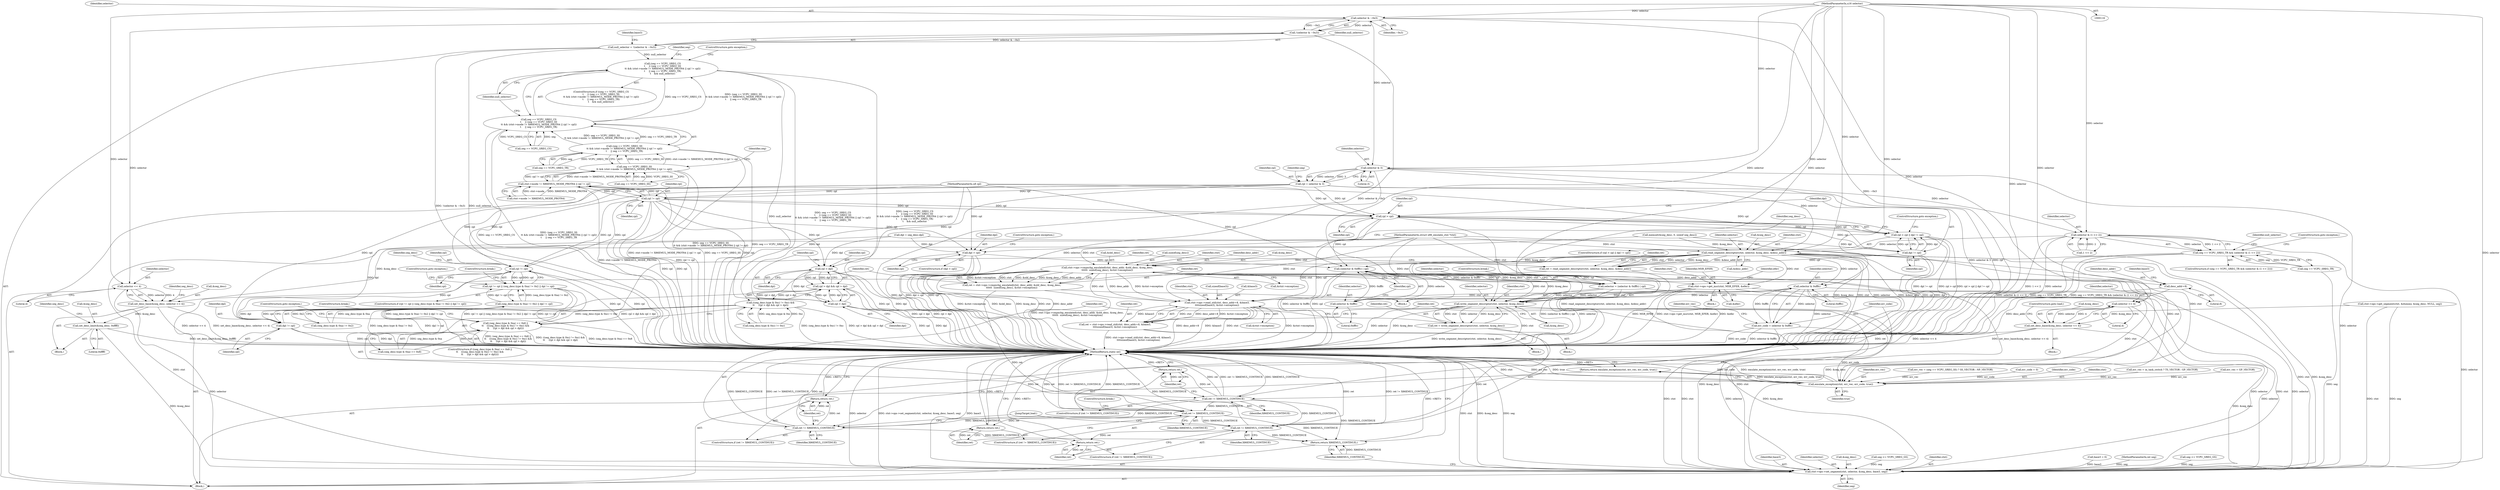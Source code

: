 digraph "1_linux_d1442d85cc30ea75f7d399474ca738e0bc96f715@del" {
"1000118" [label="(MethodParameterIn,u16 selector)"];
"1000139" [label="(Call,selector & ~0x3)"];
"1000138" [label="(Call,!(selector & ~0x3))"];
"1000136" [label="(Call,null_selector = !(selector & ~0x3))"];
"1000226" [label="(Call,(seg == VCPU_SREG_CS\n\t     || (seg == VCPU_SREG_SS\n\t\t && (ctxt->mode != X86EMUL_MODE_PROT64 || rpl != cpl))\n\t     || seg == VCPU_SREG_TR)\n\t    && null_selector)"];
"1000173" [label="(Call,selector << 4)"];
"1000170" [label="(Call,set_desc_base(&seg_desc, selector << 4))"];
"1000546" [label="(Call,ctxt->ops->set_segment(ctxt, selector, &seg_desc, base3, seg))"];
"1000192" [label="(Call,selector << 4)"];
"1000189" [label="(Call,set_desc_base(&seg_desc, selector << 4))"];
"1000195" [label="(Call,set_desc_limit(&seg_desc, 0xffff))"];
"1000222" [label="(Call,selector & 3)"];
"1000220" [label="(Call,rpl = selector & 3)"];
"1000242" [label="(Call,rpl != cpl)"];
"1000236" [label="(Call,ctxt->mode != X86EMUL_MODE_PROT64 || rpl != cpl)"];
"1000232" [label="(Call,seg == VCPU_SREG_SS\n\t\t && (ctxt->mode != X86EMUL_MODE_PROT64 || rpl != cpl))"];
"1000231" [label="(Call,(seg == VCPU_SREG_SS\n\t\t && (ctxt->mode != X86EMUL_MODE_PROT64 || rpl != cpl))\n\t     || seg == VCPU_SREG_TR)"];
"1000227" [label="(Call,seg == VCPU_SREG_CS\n\t     || (seg == VCPU_SREG_SS\n\t\t && (ctxt->mode != X86EMUL_MODE_PROT64 || rpl != cpl))\n\t     || seg == VCPU_SREG_TR)"];
"1000326" [label="(Call,rpl != cpl)"];
"1000325" [label="(Call,rpl != cpl || (seg_desc.type & 0xa) != 0x2 || dpl != cpl)"];
"1000337" [label="(Call,dpl != cpl)"];
"1000329" [label="(Call,(seg_desc.type & 0xa) != 0x2 || dpl != cpl)"];
"1000359" [label="(Call,dpl > cpl)"];
"1000399" [label="(Call,(selector & 0xfffc) | cpl)"];
"1000397" [label="(Call,selector = (selector & 0xfffc) | cpl)"];
"1000505" [label="(Call,write_segment_descriptor(ctxt, selector, &seg_desc))"];
"1000503" [label="(Call,ret = write_segment_descriptor(ctxt, selector, &seg_desc))"];
"1000511" [label="(Call,ret != X86EMUL_CONTINUE)"];
"1000514" [label="(Return,return ret;)"];
"1000553" [label="(Return,return X86EMUL_CONTINUE;)"];
"1000367" [label="(Call,rpl > cpl)"];
"1000366" [label="(Call,rpl > cpl || dpl != cpl)"];
"1000370" [label="(Call,dpl != cpl)"];
"1000485" [label="(Call,rpl > dpl)"];
"1000484" [label="(Call,rpl > dpl && cpl > dpl)"];
"1000476" [label="(Call,((seg_desc.type & 0xc) != 0xc) &&\n\t\t     (rpl > dpl && cpl > dpl))"];
"1000468" [label="(Call,(seg_desc.type & 0xa) == 0x8 ||\n\t\t    (((seg_desc.type & 0xc) != 0xc) &&\n\t\t     (rpl > dpl && cpl > dpl)))"];
"1000488" [label="(Call,cpl > dpl)"];
"1000255" [label="(Call,selector & (1 << 2))"];
"1000251" [label="(Call,seg == VCPU_SREG_TR && (selector & (1 << 2)))"];
"1000266" [label="(Call,read_segment_descriptor(ctxt, selector, &seg_desc, &desc_addr))"];
"1000264" [label="(Call,ret = read_segment_descriptor(ctxt, selector, &seg_desc, &desc_addr))"];
"1000274" [label="(Call,ret != X86EMUL_CONTINUE)"];
"1000277" [label="(Return,return ret;)"];
"1000447" [label="(Call,ret != X86EMUL_CONTINUE)"];
"1000450" [label="(Return,return ret;)"];
"1000540" [label="(Call,ret != X86EMUL_CONTINUE)"];
"1000543" [label="(Return,return ret;)"];
"1000281" [label="(Call,selector & 0xfffc)"];
"1000279" [label="(Call,err_code = selector & 0xfffc)"];
"1000557" [label="(Call,emulate_exception(ctxt, err_vec, err_code, true))"];
"1000556" [label="(Return,return emulate_exception(ctxt, err_vec, err_code, true);)"];
"1000400" [label="(Call,selector & 0xfffc)"];
"1000387" [label="(Call,ctxt->ops->get_msr(ctxt, MSR_EFER, &efer))"];
"1000526" [label="(Call,ctxt->ops->read_std(ctxt, desc_addr+8, &base3,\n\t\t\t\tsizeof(base3), &ctxt->exception))"];
"1000524" [label="(Call,ret = ctxt->ops->read_std(ctxt, desc_addr+8, &base3,\n\t\t\t\tsizeof(base3), &ctxt->exception))"];
"1000433" [label="(Call,ctxt->ops->cmpxchg_emulated(ctxt, desc_addr, &old_desc, &seg_desc,\n\t\t\t\t\t\t  sizeof(seg_desc), &ctxt->exception))"];
"1000431" [label="(Call,ret = ctxt->ops->cmpxchg_emulated(ctxt, desc_addr, &old_desc, &seg_desc,\n\t\t\t\t\t\t  sizeof(seg_desc), &ctxt->exception))"];
"1000528" [label="(Call,desc_addr+8)"];
"1000377" [label="(Identifier,seg_desc)"];
"1000372" [label="(Identifier,cpl)"];
"1000197" [label="(Identifier,seg_desc)"];
"1000122" [label="(Block,)"];
"1000365" [label="(ControlStructure,if (rpl > cpl || dpl != cpl))"];
"1000275" [label="(Identifier,ret)"];
"1000559" [label="(Identifier,err_vec)"];
"1000171" [label="(Call,&seg_desc)"];
"1000256" [label="(Identifier,selector)"];
"1000539" [label="(ControlStructure,if (ret != X86EMUL_CONTINUE))"];
"1000394" [label="(Identifier,efer)"];
"1000485" [label="(Call,rpl > dpl)"];
"1000511" [label="(Call,ret != X86EMUL_CONTINUE)"];
"1000232" [label="(Call,seg == VCPU_SREG_SS\n\t\t && (ctxt->mode != X86EMUL_MODE_PROT64 || rpl != cpl))"];
"1000341" [label="(ControlStructure,break;)"];
"1000176" [label="(ControlStructure,goto load;)"];
"1000359" [label="(Call,dpl > cpl)"];
"1000551" [label="(Identifier,base3)"];
"1000514" [label="(Return,return ret;)"];
"1000139" [label="(Call,selector & ~0x3)"];
"1000533" [label="(Call,sizeof(base3))"];
"1000525" [label="(Identifier,ret)"];
"1000281" [label="(Call,selector & 0xfffc)"];
"1000306" [label="(Call,err_vec = (seg == VCPU_SREG_SS) ? SS_VECTOR : NP_VECTOR)"];
"1000120" [label="(MethodParameterIn,u8 cpl)"];
"1000540" [label="(Call,ret != X86EMUL_CONTINUE)"];
"1000397" [label="(Call,selector = (selector & 0xfffc) | cpl)"];
"1000118" [label="(MethodParameterIn,u16 selector)"];
"1000262" [label="(Identifier,null_selector)"];
"1000140" [label="(Identifier,selector)"];
"1000245" [label="(Call,seg == VCPU_SREG_TR)"];
"1000266" [label="(Call,read_segment_descriptor(ctxt, selector, &seg_desc, &desc_addr))"];
"1000225" [label="(ControlStructure,if ((seg == VCPU_SREG_CS\n\t     || (seg == VCPU_SREG_SS\n\t\t && (ctxt->mode != X86EMUL_MODE_PROT64 || rpl != cpl))\n\t     || seg == VCPU_SREG_TR)\n\t    && null_selector))"];
"1000431" [label="(Call,ret = ctxt->ops->cmpxchg_emulated(ctxt, desc_addr, &old_desc, &seg_desc,\n\t\t\t\t\t\t  sizeof(seg_desc), &ctxt->exception))"];
"1000524" [label="(Call,ret = ctxt->ops->read_std(ctxt, desc_addr+8, &base3,\n\t\t\t\tsizeof(base3), &ctxt->exception))"];
"1000450" [label="(Return,return ret;)"];
"1000201" [label="(Identifier,seg_desc)"];
"1000149" [label="(Call,memset(&seg_desc, 0, sizeof seg_desc))"];
"1000546" [label="(Call,ctxt->ops->set_segment(ctxt, selector, &seg_desc, base3, seg))"];
"1000175" [label="(Literal,4)"];
"1000469" [label="(Call,(seg_desc.type & 0xa) == 0x8)"];
"1000368" [label="(Identifier,rpl)"];
"1000528" [label="(Call,desc_addr+8)"];
"1000529" [label="(Identifier,desc_addr)"];
"1000467" [label="(ControlStructure,if ((seg_desc.type & 0xa) == 0x8 ||\n\t\t    (((seg_desc.type & 0xc) != 0xc) &&\n\t\t     (rpl > dpl && cpl > dpl))))"];
"1000505" [label="(Call,write_segment_descriptor(ctxt, selector, &seg_desc))"];
"1000548" [label="(Identifier,selector)"];
"1000340" [label="(ControlStructure,goto exception;)"];
"1000255" [label="(Call,selector & (1 << 2))"];
"1000220" [label="(Call,rpl = selector & 3)"];
"1000531" [label="(Call,&base3)"];
"1000387" [label="(Call,ctxt->ops->get_msr(ctxt, MSR_EFER, &efer))"];
"1000401" [label="(Identifier,selector)"];
"1000382" [label="(Block,)"];
"1000315" [label="(Call,dpl = seg_desc.dpl)"];
"1000224" [label="(Literal,3)"];
"1000337" [label="(Call,dpl != cpl)"];
"1000553" [label="(Return,return X86EMUL_CONTINUE;)"];
"1000549" [label="(Call,&seg_desc)"];
"1000448" [label="(Identifier,ret)"];
"1000403" [label="(Identifier,cpl)"];
"1000476" [label="(Call,((seg_desc.type & 0xc) != 0xc) &&\n\t\t     (rpl > dpl && cpl > dpl))"];
"1000442" [label="(Call,&ctxt->exception)"];
"1000243" [label="(Identifier,rpl)"];
"1000283" [label="(Literal,0xfffc)"];
"1000402" [label="(Literal,0xfffc)"];
"1000490" [label="(Identifier,dpl)"];
"1000189" [label="(Call,set_desc_base(&seg_desc, selector << 4))"];
"1000196" [label="(Call,&seg_desc)"];
"1000492" [label="(ControlStructure,break;)"];
"1000557" [label="(Call,emulate_exception(ctxt, err_vec, err_code, true))"];
"1000366" [label="(Call,rpl > cpl || dpl != cpl)"];
"1000447" [label="(Call,ret != X86EMUL_CONTINUE)"];
"1000188" [label="(Block,)"];
"1000273" [label="(ControlStructure,if (ret != X86EMUL_CONTINUE))"];
"1000339" [label="(Identifier,cpl)"];
"1000237" [label="(Call,ctxt->mode != X86EMUL_MODE_PROT64)"];
"1000132" [label="(Call,err_code = 0)"];
"1000170" [label="(Call,set_desc_base(&seg_desc, selector << 4))"];
"1000436" [label="(Call,&old_desc)"];
"1000249" [label="(ControlStructure,goto exception;)"];
"1000451" [label="(Identifier,ret)"];
"1000329" [label="(Call,(seg_desc.type & 0xa) != 0x2 || dpl != cpl)"];
"1000560" [label="(Identifier,err_code)"];
"1000173" [label="(Call,selector << 4)"];
"1000558" [label="(Identifier,ctxt)"];
"1000161" [label="(Block,)"];
"1000250" [label="(ControlStructure,if (seg == VCPU_SREG_TR && (selector & (1 << 2))))"];
"1000137" [label="(Identifier,null_selector)"];
"1000440" [label="(Call,sizeof(seg_desc))"];
"1000226" [label="(Call,(seg == VCPU_SREG_CS\n\t     || (seg == VCPU_SREG_SS\n\t\t && (ctxt->mode != X86EMUL_MODE_PROT64 || rpl != cpl))\n\t     || seg == VCPU_SREG_TR)\n\t    && null_selector)"];
"1000398" [label="(Identifier,selector)"];
"1000434" [label="(Identifier,ctxt)"];
"1000542" [label="(Identifier,X86EMUL_CONTINUE)"];
"1000360" [label="(Identifier,dpl)"];
"1000221" [label="(Identifier,rpl)"];
"1000180" [label="(Call,seg <= VCPU_SREG_GS)"];
"1000228" [label="(Call,seg == VCPU_SREG_CS)"];
"1000138" [label="(Call,!(selector & ~0x3))"];
"1000506" [label="(Identifier,ctxt)"];
"1000545" [label="(JumpTarget,load:)"];
"1000541" [label="(Identifier,ret)"];
"1000543" [label="(Return,return ret;)"];
"1000361" [label="(Identifier,cpl)"];
"1000285" [label="(Identifier,err_vec)"];
"1000253" [label="(Identifier,seg)"];
"1000248" [label="(Identifier,null_selector)"];
"1000322" [label="(Block,)"];
"1000231" [label="(Call,(seg == VCPU_SREG_SS\n\t\t && (ctxt->mode != X86EMUL_MODE_PROT64 || rpl != cpl))\n\t     || seg == VCPU_SREG_TR)"];
"1000556" [label="(Return,return emulate_exception(ctxt, err_vec, err_code, true);)"];
"1000136" [label="(Call,null_selector = !(selector & ~0x3))"];
"1000554" [label="(Identifier,X86EMUL_CONTINUE)"];
"1000504" [label="(Identifier,ret)"];
"1000370" [label="(Call,dpl != cpl)"];
"1000362" [label="(ControlStructure,goto exception;)"];
"1000371" [label="(Identifier,dpl)"];
"1000280" [label="(Identifier,err_code)"];
"1000523" [label="(Block,)"];
"1000561" [label="(Identifier,true)"];
"1000513" [label="(Identifier,X86EMUL_CONTINUE)"];
"1000477" [label="(Call,(seg_desc.type & 0xc) != 0xc)"];
"1000324" [label="(ControlStructure,if (rpl != cpl || (seg_desc.type & 0xa) != 0x2 || dpl != cpl))"];
"1000257" [label="(Call,1 << 2)"];
"1000547" [label="(Identifier,ctxt)"];
"1000282" [label="(Identifier,selector)"];
"1000193" [label="(Identifier,selector)"];
"1000265" [label="(Identifier,ret)"];
"1000530" [label="(Literal,8)"];
"1000327" [label="(Identifier,rpl)"];
"1000269" [label="(Call,&seg_desc)"];
"1000117" [label="(MethodParameterIn,struct x86_emulate_ctxt *ctxt)"];
"1000532" [label="(Identifier,base3)"];
"1000390" [label="(Call,&efer)"];
"1000252" [label="(Call,seg == VCPU_SREG_TR)"];
"1000562" [label="(MethodReturn,static int)"];
"1000452" [label="(ControlStructure,break;)"];
"1000497" [label="(Block,)"];
"1000433" [label="(Call,ctxt->ops->cmpxchg_emulated(ctxt, desc_addr, &old_desc, &seg_desc,\n\t\t\t\t\t\t  sizeof(seg_desc), &ctxt->exception))"];
"1000195" [label="(Call,set_desc_limit(&seg_desc, 0xffff))"];
"1000229" [label="(Identifier,seg)"];
"1000325" [label="(Call,rpl != cpl || (seg_desc.type & 0xa) != 0x2 || dpl != cpl)"];
"1000358" [label="(ControlStructure,if (dpl > cpl))"];
"1000491" [label="(ControlStructure,goto exception;)"];
"1000510" [label="(ControlStructure,if (ret != X86EMUL_CONTINUE))"];
"1000503" [label="(Call,ret = write_segment_descriptor(ctxt, selector, &seg_desc))"];
"1000267" [label="(Identifier,ctxt)"];
"1000227" [label="(Call,seg == VCPU_SREG_CS\n\t     || (seg == VCPU_SREG_SS\n\t\t && (ctxt->mode != X86EMUL_MODE_PROT64 || rpl != cpl))\n\t     || seg == VCPU_SREG_TR)"];
"1000236" [label="(Call,ctxt->mode != X86EMUL_MODE_PROT64 || rpl != cpl)"];
"1000373" [label="(ControlStructure,goto exception;)"];
"1000435" [label="(Identifier,desc_addr)"];
"1000432" [label="(Identifier,ret)"];
"1000489" [label="(Identifier,cpl)"];
"1000260" [label="(ControlStructure,goto exception;)"];
"1000399" [label="(Call,(selector & 0xfffc) | cpl)"];
"1000198" [label="(Literal,0xffff)"];
"1000233" [label="(Call,seg == VCPU_SREG_SS)"];
"1000400" [label="(Call,selector & 0xfffc)"];
"1000276" [label="(Identifier,X86EMUL_CONTINUE)"];
"1000515" [label="(Identifier,ret)"];
"1000369" [label="(Identifier,cpl)"];
"1000535" [label="(Call,&ctxt->exception)"];
"1000244" [label="(Identifier,cpl)"];
"1000147" [label="(Identifier,base3)"];
"1000284" [label="(Call,err_vec = in_task_switch ? TS_VECTOR : GP_VECTOR)"];
"1000330" [label="(Call,(seg_desc.type & 0xa) != 0x2)"];
"1000268" [label="(Identifier,selector)"];
"1000174" [label="(Identifier,selector)"];
"1000552" [label="(Identifier,seg)"];
"1000512" [label="(Identifier,ret)"];
"1000264" [label="(Call,ret = read_segment_descriptor(ctxt, selector, &seg_desc, &desc_addr))"];
"1000146" [label="(Call,base3 = 0)"];
"1000190" [label="(Call,&seg_desc)"];
"1000222" [label="(Call,selector & 3)"];
"1000251" [label="(Call,seg == VCPU_SREG_TR && (selector & (1 << 2)))"];
"1000192" [label="(Call,selector << 4)"];
"1000141" [label="(Identifier,~0x3)"];
"1000279" [label="(Call,err_code = selector & 0xfffc)"];
"1000388" [label="(Identifier,ctxt)"];
"1000119" [label="(MethodParameterIn,int seg)"];
"1000507" [label="(Identifier,selector)"];
"1000338" [label="(Identifier,dpl)"];
"1000526" [label="(Call,ctxt->ops->read_std(ctxt, desc_addr+8, &base3,\n\t\t\t\tsizeof(base3), &ctxt->exception))"];
"1000367" [label="(Call,rpl > cpl)"];
"1000527" [label="(Identifier,ctxt)"];
"1000389" [label="(Identifier,MSR_EFER)"];
"1000246" [label="(Identifier,seg)"];
"1000223" [label="(Identifier,selector)"];
"1000449" [label="(Identifier,X86EMUL_CONTINUE)"];
"1000333" [label="(Identifier,seg_desc)"];
"1000488" [label="(Call,cpl > dpl)"];
"1000328" [label="(Identifier,cpl)"];
"1000508" [label="(Call,&seg_desc)"];
"1000274" [label="(Call,ret != X86EMUL_CONTINUE)"];
"1000326" [label="(Call,rpl != cpl)"];
"1000544" [label="(Identifier,ret)"];
"1000438" [label="(Call,&seg_desc)"];
"1000484" [label="(Call,rpl > dpl && cpl > dpl)"];
"1000277" [label="(Return,return ret;)"];
"1000487" [label="(Identifier,dpl)"];
"1000194" [label="(Literal,4)"];
"1000278" [label="(Identifier,ret)"];
"1000128" [label="(Call,err_vec = GP_VECTOR)"];
"1000242" [label="(Call,rpl != cpl)"];
"1000446" [label="(ControlStructure,if (ret != X86EMUL_CONTINUE))"];
"1000162" [label="(Call,ctxt->ops->get_segment(ctxt, &dummy, &seg_desc, NULL, seg))"];
"1000292" [label="(Call,seg <= VCPU_SREG_GS)"];
"1000404" [label="(ControlStructure,break;)"];
"1000271" [label="(Call,&desc_addr)"];
"1000468" [label="(Call,(seg_desc.type & 0xa) == 0x8 ||\n\t\t    (((seg_desc.type & 0xc) != 0xc) &&\n\t\t     (rpl > dpl && cpl > dpl)))"];
"1000486" [label="(Identifier,rpl)"];
"1000118" -> "1000116"  [label="AST: "];
"1000118" -> "1000562"  [label="DDG: selector"];
"1000118" -> "1000139"  [label="DDG: selector"];
"1000118" -> "1000173"  [label="DDG: selector"];
"1000118" -> "1000192"  [label="DDG: selector"];
"1000118" -> "1000222"  [label="DDG: selector"];
"1000118" -> "1000255"  [label="DDG: selector"];
"1000118" -> "1000266"  [label="DDG: selector"];
"1000118" -> "1000281"  [label="DDG: selector"];
"1000118" -> "1000397"  [label="DDG: selector"];
"1000118" -> "1000400"  [label="DDG: selector"];
"1000118" -> "1000505"  [label="DDG: selector"];
"1000118" -> "1000546"  [label="DDG: selector"];
"1000139" -> "1000138"  [label="AST: "];
"1000139" -> "1000141"  [label="CFG: "];
"1000140" -> "1000139"  [label="AST: "];
"1000141" -> "1000139"  [label="AST: "];
"1000138" -> "1000139"  [label="CFG: "];
"1000139" -> "1000562"  [label="DDG: ~0x3"];
"1000139" -> "1000138"  [label="DDG: selector"];
"1000139" -> "1000138"  [label="DDG: ~0x3"];
"1000139" -> "1000173"  [label="DDG: selector"];
"1000139" -> "1000192"  [label="DDG: selector"];
"1000139" -> "1000222"  [label="DDG: selector"];
"1000138" -> "1000136"  [label="AST: "];
"1000136" -> "1000138"  [label="CFG: "];
"1000138" -> "1000562"  [label="DDG: selector & ~0x3"];
"1000138" -> "1000136"  [label="DDG: selector & ~0x3"];
"1000136" -> "1000122"  [label="AST: "];
"1000137" -> "1000136"  [label="AST: "];
"1000147" -> "1000136"  [label="CFG: "];
"1000136" -> "1000562"  [label="DDG: !(selector & ~0x3)"];
"1000136" -> "1000562"  [label="DDG: null_selector"];
"1000136" -> "1000226"  [label="DDG: null_selector"];
"1000226" -> "1000225"  [label="AST: "];
"1000226" -> "1000227"  [label="CFG: "];
"1000226" -> "1000248"  [label="CFG: "];
"1000227" -> "1000226"  [label="AST: "];
"1000248" -> "1000226"  [label="AST: "];
"1000249" -> "1000226"  [label="CFG: "];
"1000253" -> "1000226"  [label="CFG: "];
"1000226" -> "1000562"  [label="DDG: null_selector"];
"1000226" -> "1000562"  [label="DDG: seg == VCPU_SREG_CS\n\t     || (seg == VCPU_SREG_SS\n\t\t && (ctxt->mode != X86EMUL_MODE_PROT64 || rpl != cpl))\n\t     || seg == VCPU_SREG_TR"];
"1000226" -> "1000562"  [label="DDG: (seg == VCPU_SREG_CS\n\t     || (seg == VCPU_SREG_SS\n\t\t && (ctxt->mode != X86EMUL_MODE_PROT64 || rpl != cpl))\n\t     || seg == VCPU_SREG_TR)\n\t    && null_selector"];
"1000227" -> "1000226"  [label="DDG: seg == VCPU_SREG_CS"];
"1000227" -> "1000226"  [label="DDG: (seg == VCPU_SREG_SS\n\t\t && (ctxt->mode != X86EMUL_MODE_PROT64 || rpl != cpl))\n\t     || seg == VCPU_SREG_TR"];
"1000173" -> "1000170"  [label="AST: "];
"1000173" -> "1000175"  [label="CFG: "];
"1000174" -> "1000173"  [label="AST: "];
"1000175" -> "1000173"  [label="AST: "];
"1000170" -> "1000173"  [label="CFG: "];
"1000173" -> "1000170"  [label="DDG: selector"];
"1000173" -> "1000170"  [label="DDG: 4"];
"1000173" -> "1000546"  [label="DDG: selector"];
"1000170" -> "1000161"  [label="AST: "];
"1000171" -> "1000170"  [label="AST: "];
"1000176" -> "1000170"  [label="CFG: "];
"1000170" -> "1000562"  [label="DDG: selector << 4"];
"1000170" -> "1000562"  [label="DDG: set_desc_base(&seg_desc, selector << 4)"];
"1000162" -> "1000170"  [label="DDG: &seg_desc"];
"1000170" -> "1000546"  [label="DDG: &seg_desc"];
"1000546" -> "1000122"  [label="AST: "];
"1000546" -> "1000552"  [label="CFG: "];
"1000547" -> "1000546"  [label="AST: "];
"1000548" -> "1000546"  [label="AST: "];
"1000549" -> "1000546"  [label="AST: "];
"1000551" -> "1000546"  [label="AST: "];
"1000552" -> "1000546"  [label="AST: "];
"1000554" -> "1000546"  [label="CFG: "];
"1000546" -> "1000562"  [label="DDG: selector"];
"1000546" -> "1000562"  [label="DDG: ctxt->ops->set_segment(ctxt, selector, &seg_desc, base3, seg)"];
"1000546" -> "1000562"  [label="DDG: base3"];
"1000546" -> "1000562"  [label="DDG: ctxt"];
"1000546" -> "1000562"  [label="DDG: &seg_desc"];
"1000546" -> "1000562"  [label="DDG: seg"];
"1000505" -> "1000546"  [label="DDG: ctxt"];
"1000505" -> "1000546"  [label="DDG: selector"];
"1000505" -> "1000546"  [label="DDG: &seg_desc"];
"1000433" -> "1000546"  [label="DDG: ctxt"];
"1000433" -> "1000546"  [label="DDG: &seg_desc"];
"1000266" -> "1000546"  [label="DDG: ctxt"];
"1000266" -> "1000546"  [label="DDG: &seg_desc"];
"1000387" -> "1000546"  [label="DDG: ctxt"];
"1000526" -> "1000546"  [label="DDG: ctxt"];
"1000162" -> "1000546"  [label="DDG: ctxt"];
"1000162" -> "1000546"  [label="DDG: seg"];
"1000117" -> "1000546"  [label="DDG: ctxt"];
"1000397" -> "1000546"  [label="DDG: selector"];
"1000192" -> "1000546"  [label="DDG: selector"];
"1000255" -> "1000546"  [label="DDG: selector"];
"1000222" -> "1000546"  [label="DDG: selector"];
"1000281" -> "1000546"  [label="DDG: selector"];
"1000149" -> "1000546"  [label="DDG: &seg_desc"];
"1000195" -> "1000546"  [label="DDG: &seg_desc"];
"1000146" -> "1000546"  [label="DDG: base3"];
"1000292" -> "1000546"  [label="DDG: seg"];
"1000180" -> "1000546"  [label="DDG: seg"];
"1000252" -> "1000546"  [label="DDG: seg"];
"1000119" -> "1000546"  [label="DDG: seg"];
"1000192" -> "1000189"  [label="AST: "];
"1000192" -> "1000194"  [label="CFG: "];
"1000193" -> "1000192"  [label="AST: "];
"1000194" -> "1000192"  [label="AST: "];
"1000189" -> "1000192"  [label="CFG: "];
"1000192" -> "1000189"  [label="DDG: selector"];
"1000192" -> "1000189"  [label="DDG: 4"];
"1000189" -> "1000188"  [label="AST: "];
"1000190" -> "1000189"  [label="AST: "];
"1000197" -> "1000189"  [label="CFG: "];
"1000189" -> "1000562"  [label="DDG: set_desc_base(&seg_desc, selector << 4)"];
"1000189" -> "1000562"  [label="DDG: selector << 4"];
"1000149" -> "1000189"  [label="DDG: &seg_desc"];
"1000189" -> "1000195"  [label="DDG: &seg_desc"];
"1000195" -> "1000188"  [label="AST: "];
"1000195" -> "1000198"  [label="CFG: "];
"1000196" -> "1000195"  [label="AST: "];
"1000198" -> "1000195"  [label="AST: "];
"1000201" -> "1000195"  [label="CFG: "];
"1000195" -> "1000562"  [label="DDG: set_desc_limit(&seg_desc, 0xffff)"];
"1000222" -> "1000220"  [label="AST: "];
"1000222" -> "1000224"  [label="CFG: "];
"1000223" -> "1000222"  [label="AST: "];
"1000224" -> "1000222"  [label="AST: "];
"1000220" -> "1000222"  [label="CFG: "];
"1000222" -> "1000562"  [label="DDG: selector"];
"1000222" -> "1000220"  [label="DDG: selector"];
"1000222" -> "1000220"  [label="DDG: 3"];
"1000222" -> "1000255"  [label="DDG: selector"];
"1000222" -> "1000266"  [label="DDG: selector"];
"1000220" -> "1000122"  [label="AST: "];
"1000221" -> "1000220"  [label="AST: "];
"1000229" -> "1000220"  [label="CFG: "];
"1000220" -> "1000562"  [label="DDG: rpl"];
"1000220" -> "1000562"  [label="DDG: selector & 3"];
"1000220" -> "1000242"  [label="DDG: rpl"];
"1000220" -> "1000326"  [label="DDG: rpl"];
"1000220" -> "1000367"  [label="DDG: rpl"];
"1000220" -> "1000485"  [label="DDG: rpl"];
"1000242" -> "1000236"  [label="AST: "];
"1000242" -> "1000244"  [label="CFG: "];
"1000243" -> "1000242"  [label="AST: "];
"1000244" -> "1000242"  [label="AST: "];
"1000236" -> "1000242"  [label="CFG: "];
"1000242" -> "1000562"  [label="DDG: cpl"];
"1000242" -> "1000562"  [label="DDG: rpl"];
"1000242" -> "1000236"  [label="DDG: rpl"];
"1000242" -> "1000236"  [label="DDG: cpl"];
"1000120" -> "1000242"  [label="DDG: cpl"];
"1000242" -> "1000326"  [label="DDG: rpl"];
"1000242" -> "1000326"  [label="DDG: cpl"];
"1000242" -> "1000359"  [label="DDG: cpl"];
"1000242" -> "1000367"  [label="DDG: rpl"];
"1000242" -> "1000367"  [label="DDG: cpl"];
"1000242" -> "1000485"  [label="DDG: rpl"];
"1000242" -> "1000488"  [label="DDG: cpl"];
"1000236" -> "1000232"  [label="AST: "];
"1000236" -> "1000237"  [label="CFG: "];
"1000237" -> "1000236"  [label="AST: "];
"1000232" -> "1000236"  [label="CFG: "];
"1000236" -> "1000562"  [label="DDG: ctxt->mode != X86EMUL_MODE_PROT64"];
"1000236" -> "1000562"  [label="DDG: rpl != cpl"];
"1000236" -> "1000232"  [label="DDG: ctxt->mode != X86EMUL_MODE_PROT64"];
"1000236" -> "1000232"  [label="DDG: rpl != cpl"];
"1000237" -> "1000236"  [label="DDG: ctxt->mode"];
"1000237" -> "1000236"  [label="DDG: X86EMUL_MODE_PROT64"];
"1000232" -> "1000231"  [label="AST: "];
"1000232" -> "1000233"  [label="CFG: "];
"1000233" -> "1000232"  [label="AST: "];
"1000246" -> "1000232"  [label="CFG: "];
"1000231" -> "1000232"  [label="CFG: "];
"1000232" -> "1000562"  [label="DDG: ctxt->mode != X86EMUL_MODE_PROT64 || rpl != cpl"];
"1000232" -> "1000562"  [label="DDG: seg == VCPU_SREG_SS"];
"1000232" -> "1000231"  [label="DDG: seg == VCPU_SREG_SS"];
"1000232" -> "1000231"  [label="DDG: ctxt->mode != X86EMUL_MODE_PROT64 || rpl != cpl"];
"1000233" -> "1000232"  [label="DDG: seg"];
"1000233" -> "1000232"  [label="DDG: VCPU_SREG_SS"];
"1000231" -> "1000227"  [label="AST: "];
"1000231" -> "1000245"  [label="CFG: "];
"1000245" -> "1000231"  [label="AST: "];
"1000227" -> "1000231"  [label="CFG: "];
"1000231" -> "1000562"  [label="DDG: seg == VCPU_SREG_SS\n\t\t && (ctxt->mode != X86EMUL_MODE_PROT64 || rpl != cpl)"];
"1000231" -> "1000562"  [label="DDG: seg == VCPU_SREG_TR"];
"1000231" -> "1000227"  [label="DDG: seg == VCPU_SREG_SS\n\t\t && (ctxt->mode != X86EMUL_MODE_PROT64 || rpl != cpl)"];
"1000231" -> "1000227"  [label="DDG: seg == VCPU_SREG_TR"];
"1000245" -> "1000231"  [label="DDG: seg"];
"1000245" -> "1000231"  [label="DDG: VCPU_SREG_TR"];
"1000227" -> "1000228"  [label="CFG: "];
"1000228" -> "1000227"  [label="AST: "];
"1000248" -> "1000227"  [label="CFG: "];
"1000227" -> "1000562"  [label="DDG: seg == VCPU_SREG_CS"];
"1000227" -> "1000562"  [label="DDG: (seg == VCPU_SREG_SS\n\t\t && (ctxt->mode != X86EMUL_MODE_PROT64 || rpl != cpl))\n\t     || seg == VCPU_SREG_TR"];
"1000228" -> "1000227"  [label="DDG: seg"];
"1000228" -> "1000227"  [label="DDG: VCPU_SREG_CS"];
"1000326" -> "1000325"  [label="AST: "];
"1000326" -> "1000328"  [label="CFG: "];
"1000327" -> "1000326"  [label="AST: "];
"1000328" -> "1000326"  [label="AST: "];
"1000333" -> "1000326"  [label="CFG: "];
"1000325" -> "1000326"  [label="CFG: "];
"1000326" -> "1000562"  [label="DDG: cpl"];
"1000326" -> "1000562"  [label="DDG: rpl"];
"1000326" -> "1000325"  [label="DDG: rpl"];
"1000326" -> "1000325"  [label="DDG: cpl"];
"1000120" -> "1000326"  [label="DDG: cpl"];
"1000326" -> "1000337"  [label="DDG: cpl"];
"1000325" -> "1000324"  [label="AST: "];
"1000325" -> "1000329"  [label="CFG: "];
"1000329" -> "1000325"  [label="AST: "];
"1000340" -> "1000325"  [label="CFG: "];
"1000341" -> "1000325"  [label="CFG: "];
"1000325" -> "1000562"  [label="DDG: rpl != cpl"];
"1000325" -> "1000562"  [label="DDG: (seg_desc.type & 0xa) != 0x2 || dpl != cpl"];
"1000325" -> "1000562"  [label="DDG: rpl != cpl || (seg_desc.type & 0xa) != 0x2 || dpl != cpl"];
"1000329" -> "1000325"  [label="DDG: (seg_desc.type & 0xa) != 0x2"];
"1000329" -> "1000325"  [label="DDG: dpl != cpl"];
"1000337" -> "1000329"  [label="AST: "];
"1000337" -> "1000339"  [label="CFG: "];
"1000338" -> "1000337"  [label="AST: "];
"1000339" -> "1000337"  [label="AST: "];
"1000329" -> "1000337"  [label="CFG: "];
"1000337" -> "1000562"  [label="DDG: cpl"];
"1000337" -> "1000562"  [label="DDG: dpl"];
"1000337" -> "1000329"  [label="DDG: dpl"];
"1000337" -> "1000329"  [label="DDG: cpl"];
"1000315" -> "1000337"  [label="DDG: dpl"];
"1000120" -> "1000337"  [label="DDG: cpl"];
"1000329" -> "1000330"  [label="CFG: "];
"1000330" -> "1000329"  [label="AST: "];
"1000329" -> "1000562"  [label="DDG: (seg_desc.type & 0xa) != 0x2"];
"1000329" -> "1000562"  [label="DDG: dpl != cpl"];
"1000330" -> "1000329"  [label="DDG: seg_desc.type & 0xa"];
"1000330" -> "1000329"  [label="DDG: 0x2"];
"1000359" -> "1000358"  [label="AST: "];
"1000359" -> "1000361"  [label="CFG: "];
"1000360" -> "1000359"  [label="AST: "];
"1000361" -> "1000359"  [label="AST: "];
"1000362" -> "1000359"  [label="CFG: "];
"1000377" -> "1000359"  [label="CFG: "];
"1000359" -> "1000562"  [label="DDG: cpl"];
"1000359" -> "1000562"  [label="DDG: dpl"];
"1000359" -> "1000562"  [label="DDG: dpl > cpl"];
"1000315" -> "1000359"  [label="DDG: dpl"];
"1000120" -> "1000359"  [label="DDG: cpl"];
"1000359" -> "1000399"  [label="DDG: cpl"];
"1000399" -> "1000397"  [label="AST: "];
"1000399" -> "1000403"  [label="CFG: "];
"1000400" -> "1000399"  [label="AST: "];
"1000403" -> "1000399"  [label="AST: "];
"1000397" -> "1000399"  [label="CFG: "];
"1000399" -> "1000562"  [label="DDG: cpl"];
"1000399" -> "1000562"  [label="DDG: selector & 0xfffc"];
"1000399" -> "1000397"  [label="DDG: selector & 0xfffc"];
"1000399" -> "1000397"  [label="DDG: cpl"];
"1000400" -> "1000399"  [label="DDG: selector"];
"1000400" -> "1000399"  [label="DDG: 0xfffc"];
"1000367" -> "1000399"  [label="DDG: cpl"];
"1000370" -> "1000399"  [label="DDG: cpl"];
"1000120" -> "1000399"  [label="DDG: cpl"];
"1000397" -> "1000322"  [label="AST: "];
"1000398" -> "1000397"  [label="AST: "];
"1000404" -> "1000397"  [label="CFG: "];
"1000397" -> "1000562"  [label="DDG: selector"];
"1000397" -> "1000562"  [label="DDG: (selector & 0xfffc) | cpl"];
"1000397" -> "1000505"  [label="DDG: selector"];
"1000505" -> "1000503"  [label="AST: "];
"1000505" -> "1000508"  [label="CFG: "];
"1000506" -> "1000505"  [label="AST: "];
"1000507" -> "1000505"  [label="AST: "];
"1000508" -> "1000505"  [label="AST: "];
"1000503" -> "1000505"  [label="CFG: "];
"1000505" -> "1000562"  [label="DDG: ctxt"];
"1000505" -> "1000562"  [label="DDG: selector"];
"1000505" -> "1000562"  [label="DDG: &seg_desc"];
"1000505" -> "1000503"  [label="DDG: ctxt"];
"1000505" -> "1000503"  [label="DDG: selector"];
"1000505" -> "1000503"  [label="DDG: &seg_desc"];
"1000433" -> "1000505"  [label="DDG: ctxt"];
"1000433" -> "1000505"  [label="DDG: &seg_desc"];
"1000266" -> "1000505"  [label="DDG: ctxt"];
"1000266" -> "1000505"  [label="DDG: &seg_desc"];
"1000387" -> "1000505"  [label="DDG: ctxt"];
"1000117" -> "1000505"  [label="DDG: ctxt"];
"1000281" -> "1000505"  [label="DDG: selector"];
"1000503" -> "1000497"  [label="AST: "];
"1000504" -> "1000503"  [label="AST: "];
"1000512" -> "1000503"  [label="CFG: "];
"1000503" -> "1000562"  [label="DDG: write_segment_descriptor(ctxt, selector, &seg_desc)"];
"1000503" -> "1000511"  [label="DDG: ret"];
"1000511" -> "1000510"  [label="AST: "];
"1000511" -> "1000513"  [label="CFG: "];
"1000512" -> "1000511"  [label="AST: "];
"1000513" -> "1000511"  [label="AST: "];
"1000515" -> "1000511"  [label="CFG: "];
"1000545" -> "1000511"  [label="CFG: "];
"1000511" -> "1000562"  [label="DDG: X86EMUL_CONTINUE"];
"1000511" -> "1000562"  [label="DDG: ret != X86EMUL_CONTINUE"];
"1000511" -> "1000562"  [label="DDG: ret"];
"1000447" -> "1000511"  [label="DDG: X86EMUL_CONTINUE"];
"1000274" -> "1000511"  [label="DDG: X86EMUL_CONTINUE"];
"1000511" -> "1000514"  [label="DDG: ret"];
"1000511" -> "1000553"  [label="DDG: X86EMUL_CONTINUE"];
"1000514" -> "1000510"  [label="AST: "];
"1000514" -> "1000515"  [label="CFG: "];
"1000515" -> "1000514"  [label="AST: "];
"1000562" -> "1000514"  [label="CFG: "];
"1000514" -> "1000562"  [label="DDG: <RET>"];
"1000515" -> "1000514"  [label="DDG: ret"];
"1000553" -> "1000122"  [label="AST: "];
"1000553" -> "1000554"  [label="CFG: "];
"1000554" -> "1000553"  [label="AST: "];
"1000562" -> "1000553"  [label="CFG: "];
"1000553" -> "1000562"  [label="DDG: <RET>"];
"1000554" -> "1000553"  [label="DDG: X86EMUL_CONTINUE"];
"1000447" -> "1000553"  [label="DDG: X86EMUL_CONTINUE"];
"1000540" -> "1000553"  [label="DDG: X86EMUL_CONTINUE"];
"1000274" -> "1000553"  [label="DDG: X86EMUL_CONTINUE"];
"1000367" -> "1000366"  [label="AST: "];
"1000367" -> "1000369"  [label="CFG: "];
"1000368" -> "1000367"  [label="AST: "];
"1000369" -> "1000367"  [label="AST: "];
"1000371" -> "1000367"  [label="CFG: "];
"1000366" -> "1000367"  [label="CFG: "];
"1000367" -> "1000562"  [label="DDG: cpl"];
"1000367" -> "1000562"  [label="DDG: rpl"];
"1000367" -> "1000366"  [label="DDG: rpl"];
"1000367" -> "1000366"  [label="DDG: cpl"];
"1000120" -> "1000367"  [label="DDG: cpl"];
"1000367" -> "1000370"  [label="DDG: cpl"];
"1000366" -> "1000365"  [label="AST: "];
"1000366" -> "1000370"  [label="CFG: "];
"1000370" -> "1000366"  [label="AST: "];
"1000373" -> "1000366"  [label="CFG: "];
"1000377" -> "1000366"  [label="CFG: "];
"1000366" -> "1000562"  [label="DDG: dpl != cpl"];
"1000366" -> "1000562"  [label="DDG: rpl > cpl"];
"1000366" -> "1000562"  [label="DDG: rpl > cpl || dpl != cpl"];
"1000370" -> "1000366"  [label="DDG: dpl"];
"1000370" -> "1000366"  [label="DDG: cpl"];
"1000370" -> "1000372"  [label="CFG: "];
"1000371" -> "1000370"  [label="AST: "];
"1000372" -> "1000370"  [label="AST: "];
"1000370" -> "1000562"  [label="DDG: cpl"];
"1000370" -> "1000562"  [label="DDG: dpl"];
"1000315" -> "1000370"  [label="DDG: dpl"];
"1000120" -> "1000370"  [label="DDG: cpl"];
"1000485" -> "1000484"  [label="AST: "];
"1000485" -> "1000487"  [label="CFG: "];
"1000486" -> "1000485"  [label="AST: "];
"1000487" -> "1000485"  [label="AST: "];
"1000489" -> "1000485"  [label="CFG: "];
"1000484" -> "1000485"  [label="CFG: "];
"1000485" -> "1000562"  [label="DDG: rpl"];
"1000485" -> "1000562"  [label="DDG: dpl"];
"1000485" -> "1000484"  [label="DDG: rpl"];
"1000485" -> "1000484"  [label="DDG: dpl"];
"1000315" -> "1000485"  [label="DDG: dpl"];
"1000485" -> "1000488"  [label="DDG: dpl"];
"1000484" -> "1000476"  [label="AST: "];
"1000484" -> "1000488"  [label="CFG: "];
"1000488" -> "1000484"  [label="AST: "];
"1000476" -> "1000484"  [label="CFG: "];
"1000484" -> "1000562"  [label="DDG: cpl > dpl"];
"1000484" -> "1000562"  [label="DDG: rpl > dpl"];
"1000484" -> "1000476"  [label="DDG: rpl > dpl"];
"1000484" -> "1000476"  [label="DDG: cpl > dpl"];
"1000488" -> "1000484"  [label="DDG: cpl"];
"1000488" -> "1000484"  [label="DDG: dpl"];
"1000476" -> "1000468"  [label="AST: "];
"1000476" -> "1000477"  [label="CFG: "];
"1000477" -> "1000476"  [label="AST: "];
"1000468" -> "1000476"  [label="CFG: "];
"1000476" -> "1000562"  [label="DDG: (seg_desc.type & 0xc) != 0xc"];
"1000476" -> "1000562"  [label="DDG: rpl > dpl && cpl > dpl"];
"1000476" -> "1000468"  [label="DDG: (seg_desc.type & 0xc) != 0xc"];
"1000476" -> "1000468"  [label="DDG: rpl > dpl && cpl > dpl"];
"1000477" -> "1000476"  [label="DDG: seg_desc.type & 0xc"];
"1000477" -> "1000476"  [label="DDG: 0xc"];
"1000468" -> "1000467"  [label="AST: "];
"1000468" -> "1000469"  [label="CFG: "];
"1000469" -> "1000468"  [label="AST: "];
"1000491" -> "1000468"  [label="CFG: "];
"1000492" -> "1000468"  [label="CFG: "];
"1000468" -> "1000562"  [label="DDG: (seg_desc.type & 0xa) == 0x8 ||\n\t\t    (((seg_desc.type & 0xc) != 0xc) &&\n\t\t     (rpl > dpl && cpl > dpl))"];
"1000468" -> "1000562"  [label="DDG: ((seg_desc.type & 0xc) != 0xc) &&\n\t\t     (rpl > dpl && cpl > dpl)"];
"1000468" -> "1000562"  [label="DDG: (seg_desc.type & 0xa) == 0x8"];
"1000469" -> "1000468"  [label="DDG: seg_desc.type & 0xa"];
"1000469" -> "1000468"  [label="DDG: 0x8"];
"1000488" -> "1000490"  [label="CFG: "];
"1000489" -> "1000488"  [label="AST: "];
"1000490" -> "1000488"  [label="AST: "];
"1000488" -> "1000562"  [label="DDG: cpl"];
"1000488" -> "1000562"  [label="DDG: dpl"];
"1000120" -> "1000488"  [label="DDG: cpl"];
"1000255" -> "1000251"  [label="AST: "];
"1000255" -> "1000257"  [label="CFG: "];
"1000256" -> "1000255"  [label="AST: "];
"1000257" -> "1000255"  [label="AST: "];
"1000251" -> "1000255"  [label="CFG: "];
"1000255" -> "1000562"  [label="DDG: 1 << 2"];
"1000255" -> "1000562"  [label="DDG: selector"];
"1000255" -> "1000251"  [label="DDG: selector"];
"1000255" -> "1000251"  [label="DDG: 1 << 2"];
"1000257" -> "1000255"  [label="DDG: 1"];
"1000257" -> "1000255"  [label="DDG: 2"];
"1000255" -> "1000266"  [label="DDG: selector"];
"1000251" -> "1000250"  [label="AST: "];
"1000251" -> "1000252"  [label="CFG: "];
"1000252" -> "1000251"  [label="AST: "];
"1000260" -> "1000251"  [label="CFG: "];
"1000262" -> "1000251"  [label="CFG: "];
"1000251" -> "1000562"  [label="DDG: seg == VCPU_SREG_TR && (selector & (1 << 2))"];
"1000251" -> "1000562"  [label="DDG: selector & (1 << 2)"];
"1000251" -> "1000562"  [label="DDG: seg == VCPU_SREG_TR"];
"1000252" -> "1000251"  [label="DDG: seg"];
"1000252" -> "1000251"  [label="DDG: VCPU_SREG_TR"];
"1000266" -> "1000264"  [label="AST: "];
"1000266" -> "1000271"  [label="CFG: "];
"1000267" -> "1000266"  [label="AST: "];
"1000268" -> "1000266"  [label="AST: "];
"1000269" -> "1000266"  [label="AST: "];
"1000271" -> "1000266"  [label="AST: "];
"1000264" -> "1000266"  [label="CFG: "];
"1000266" -> "1000562"  [label="DDG: &seg_desc"];
"1000266" -> "1000562"  [label="DDG: ctxt"];
"1000266" -> "1000562"  [label="DDG: selector"];
"1000266" -> "1000562"  [label="DDG: &desc_addr"];
"1000266" -> "1000264"  [label="DDG: ctxt"];
"1000266" -> "1000264"  [label="DDG: selector"];
"1000266" -> "1000264"  [label="DDG: &seg_desc"];
"1000266" -> "1000264"  [label="DDG: &desc_addr"];
"1000117" -> "1000266"  [label="DDG: ctxt"];
"1000149" -> "1000266"  [label="DDG: &seg_desc"];
"1000266" -> "1000281"  [label="DDG: selector"];
"1000266" -> "1000387"  [label="DDG: ctxt"];
"1000266" -> "1000433"  [label="DDG: ctxt"];
"1000266" -> "1000433"  [label="DDG: &seg_desc"];
"1000266" -> "1000526"  [label="DDG: ctxt"];
"1000266" -> "1000557"  [label="DDG: ctxt"];
"1000264" -> "1000122"  [label="AST: "];
"1000265" -> "1000264"  [label="AST: "];
"1000275" -> "1000264"  [label="CFG: "];
"1000264" -> "1000562"  [label="DDG: read_segment_descriptor(ctxt, selector, &seg_desc, &desc_addr)"];
"1000264" -> "1000274"  [label="DDG: ret"];
"1000274" -> "1000273"  [label="AST: "];
"1000274" -> "1000276"  [label="CFG: "];
"1000275" -> "1000274"  [label="AST: "];
"1000276" -> "1000274"  [label="AST: "];
"1000278" -> "1000274"  [label="CFG: "];
"1000280" -> "1000274"  [label="CFG: "];
"1000274" -> "1000562"  [label="DDG: ret"];
"1000274" -> "1000562"  [label="DDG: ret != X86EMUL_CONTINUE"];
"1000274" -> "1000562"  [label="DDG: X86EMUL_CONTINUE"];
"1000274" -> "1000277"  [label="DDG: ret"];
"1000274" -> "1000447"  [label="DDG: X86EMUL_CONTINUE"];
"1000274" -> "1000540"  [label="DDG: X86EMUL_CONTINUE"];
"1000277" -> "1000273"  [label="AST: "];
"1000277" -> "1000278"  [label="CFG: "];
"1000278" -> "1000277"  [label="AST: "];
"1000562" -> "1000277"  [label="CFG: "];
"1000277" -> "1000562"  [label="DDG: <RET>"];
"1000278" -> "1000277"  [label="DDG: ret"];
"1000447" -> "1000446"  [label="AST: "];
"1000447" -> "1000449"  [label="CFG: "];
"1000448" -> "1000447"  [label="AST: "];
"1000449" -> "1000447"  [label="AST: "];
"1000451" -> "1000447"  [label="CFG: "];
"1000452" -> "1000447"  [label="CFG: "];
"1000447" -> "1000562"  [label="DDG: ret != X86EMUL_CONTINUE"];
"1000447" -> "1000562"  [label="DDG: X86EMUL_CONTINUE"];
"1000447" -> "1000562"  [label="DDG: ret"];
"1000431" -> "1000447"  [label="DDG: ret"];
"1000447" -> "1000450"  [label="DDG: ret"];
"1000447" -> "1000540"  [label="DDG: X86EMUL_CONTINUE"];
"1000450" -> "1000446"  [label="AST: "];
"1000450" -> "1000451"  [label="CFG: "];
"1000451" -> "1000450"  [label="AST: "];
"1000562" -> "1000450"  [label="CFG: "];
"1000450" -> "1000562"  [label="DDG: <RET>"];
"1000451" -> "1000450"  [label="DDG: ret"];
"1000540" -> "1000539"  [label="AST: "];
"1000540" -> "1000542"  [label="CFG: "];
"1000541" -> "1000540"  [label="AST: "];
"1000542" -> "1000540"  [label="AST: "];
"1000544" -> "1000540"  [label="CFG: "];
"1000545" -> "1000540"  [label="CFG: "];
"1000540" -> "1000562"  [label="DDG: ret != X86EMUL_CONTINUE"];
"1000540" -> "1000562"  [label="DDG: X86EMUL_CONTINUE"];
"1000540" -> "1000562"  [label="DDG: ret"];
"1000524" -> "1000540"  [label="DDG: ret"];
"1000540" -> "1000543"  [label="DDG: ret"];
"1000543" -> "1000539"  [label="AST: "];
"1000543" -> "1000544"  [label="CFG: "];
"1000544" -> "1000543"  [label="AST: "];
"1000562" -> "1000543"  [label="CFG: "];
"1000543" -> "1000562"  [label="DDG: <RET>"];
"1000544" -> "1000543"  [label="DDG: ret"];
"1000281" -> "1000279"  [label="AST: "];
"1000281" -> "1000283"  [label="CFG: "];
"1000282" -> "1000281"  [label="AST: "];
"1000283" -> "1000281"  [label="AST: "];
"1000279" -> "1000281"  [label="CFG: "];
"1000281" -> "1000562"  [label="DDG: selector"];
"1000281" -> "1000279"  [label="DDG: selector"];
"1000281" -> "1000279"  [label="DDG: 0xfffc"];
"1000281" -> "1000400"  [label="DDG: selector"];
"1000279" -> "1000122"  [label="AST: "];
"1000280" -> "1000279"  [label="AST: "];
"1000285" -> "1000279"  [label="CFG: "];
"1000279" -> "1000562"  [label="DDG: err_code"];
"1000279" -> "1000562"  [label="DDG: selector & 0xfffc"];
"1000279" -> "1000557"  [label="DDG: err_code"];
"1000557" -> "1000556"  [label="AST: "];
"1000557" -> "1000561"  [label="CFG: "];
"1000558" -> "1000557"  [label="AST: "];
"1000559" -> "1000557"  [label="AST: "];
"1000560" -> "1000557"  [label="AST: "];
"1000561" -> "1000557"  [label="AST: "];
"1000556" -> "1000557"  [label="CFG: "];
"1000557" -> "1000562"  [label="DDG: err_code"];
"1000557" -> "1000562"  [label="DDG: emulate_exception(ctxt, err_vec, err_code, true)"];
"1000557" -> "1000562"  [label="DDG: ctxt"];
"1000557" -> "1000562"  [label="DDG: err_vec"];
"1000557" -> "1000562"  [label="DDG: true"];
"1000557" -> "1000556"  [label="DDG: emulate_exception(ctxt, err_vec, err_code, true)"];
"1000387" -> "1000557"  [label="DDG: ctxt"];
"1000117" -> "1000557"  [label="DDG: ctxt"];
"1000284" -> "1000557"  [label="DDG: err_vec"];
"1000306" -> "1000557"  [label="DDG: err_vec"];
"1000128" -> "1000557"  [label="DDG: err_vec"];
"1000132" -> "1000557"  [label="DDG: err_code"];
"1000556" -> "1000122"  [label="AST: "];
"1000562" -> "1000556"  [label="CFG: "];
"1000556" -> "1000562"  [label="DDG: <RET>"];
"1000400" -> "1000402"  [label="CFG: "];
"1000401" -> "1000400"  [label="AST: "];
"1000402" -> "1000400"  [label="AST: "];
"1000403" -> "1000400"  [label="CFG: "];
"1000387" -> "1000382"  [label="AST: "];
"1000387" -> "1000390"  [label="CFG: "];
"1000388" -> "1000387"  [label="AST: "];
"1000389" -> "1000387"  [label="AST: "];
"1000390" -> "1000387"  [label="AST: "];
"1000394" -> "1000387"  [label="CFG: "];
"1000387" -> "1000562"  [label="DDG: MSR_EFER"];
"1000387" -> "1000562"  [label="DDG: ctxt->ops->get_msr(ctxt, MSR_EFER, &efer)"];
"1000387" -> "1000562"  [label="DDG: &efer"];
"1000117" -> "1000387"  [label="DDG: ctxt"];
"1000387" -> "1000526"  [label="DDG: ctxt"];
"1000526" -> "1000524"  [label="AST: "];
"1000526" -> "1000535"  [label="CFG: "];
"1000527" -> "1000526"  [label="AST: "];
"1000528" -> "1000526"  [label="AST: "];
"1000531" -> "1000526"  [label="AST: "];
"1000533" -> "1000526"  [label="AST: "];
"1000535" -> "1000526"  [label="AST: "];
"1000524" -> "1000526"  [label="CFG: "];
"1000526" -> "1000562"  [label="DDG: desc_addr+8"];
"1000526" -> "1000562"  [label="DDG: &base3"];
"1000526" -> "1000562"  [label="DDG: ctxt"];
"1000526" -> "1000562"  [label="DDG: &ctxt->exception"];
"1000526" -> "1000524"  [label="DDG: ctxt"];
"1000526" -> "1000524"  [label="DDG: desc_addr+8"];
"1000526" -> "1000524"  [label="DDG: &ctxt->exception"];
"1000526" -> "1000524"  [label="DDG: &base3"];
"1000433" -> "1000526"  [label="DDG: ctxt"];
"1000433" -> "1000526"  [label="DDG: desc_addr"];
"1000433" -> "1000526"  [label="DDG: &ctxt->exception"];
"1000117" -> "1000526"  [label="DDG: ctxt"];
"1000524" -> "1000523"  [label="AST: "];
"1000525" -> "1000524"  [label="AST: "];
"1000541" -> "1000524"  [label="CFG: "];
"1000524" -> "1000562"  [label="DDG: ctxt->ops->read_std(ctxt, desc_addr+8, &base3,\n\t\t\t\tsizeof(base3), &ctxt->exception)"];
"1000433" -> "1000431"  [label="AST: "];
"1000433" -> "1000442"  [label="CFG: "];
"1000434" -> "1000433"  [label="AST: "];
"1000435" -> "1000433"  [label="AST: "];
"1000436" -> "1000433"  [label="AST: "];
"1000438" -> "1000433"  [label="AST: "];
"1000440" -> "1000433"  [label="AST: "];
"1000442" -> "1000433"  [label="AST: "];
"1000431" -> "1000433"  [label="CFG: "];
"1000433" -> "1000562"  [label="DDG: &ctxt->exception"];
"1000433" -> "1000562"  [label="DDG: &old_desc"];
"1000433" -> "1000562"  [label="DDG: &seg_desc"];
"1000433" -> "1000562"  [label="DDG: ctxt"];
"1000433" -> "1000562"  [label="DDG: desc_addr"];
"1000433" -> "1000431"  [label="DDG: &ctxt->exception"];
"1000433" -> "1000431"  [label="DDG: ctxt"];
"1000433" -> "1000431"  [label="DDG: &old_desc"];
"1000433" -> "1000431"  [label="DDG: &seg_desc"];
"1000433" -> "1000431"  [label="DDG: desc_addr"];
"1000117" -> "1000433"  [label="DDG: ctxt"];
"1000433" -> "1000528"  [label="DDG: desc_addr"];
"1000431" -> "1000322"  [label="AST: "];
"1000432" -> "1000431"  [label="AST: "];
"1000448" -> "1000431"  [label="CFG: "];
"1000431" -> "1000562"  [label="DDG: ctxt->ops->cmpxchg_emulated(ctxt, desc_addr, &old_desc, &seg_desc,\n\t\t\t\t\t\t  sizeof(seg_desc), &ctxt->exception)"];
"1000528" -> "1000530"  [label="CFG: "];
"1000529" -> "1000528"  [label="AST: "];
"1000530" -> "1000528"  [label="AST: "];
"1000532" -> "1000528"  [label="CFG: "];
"1000528" -> "1000562"  [label="DDG: desc_addr"];
}
